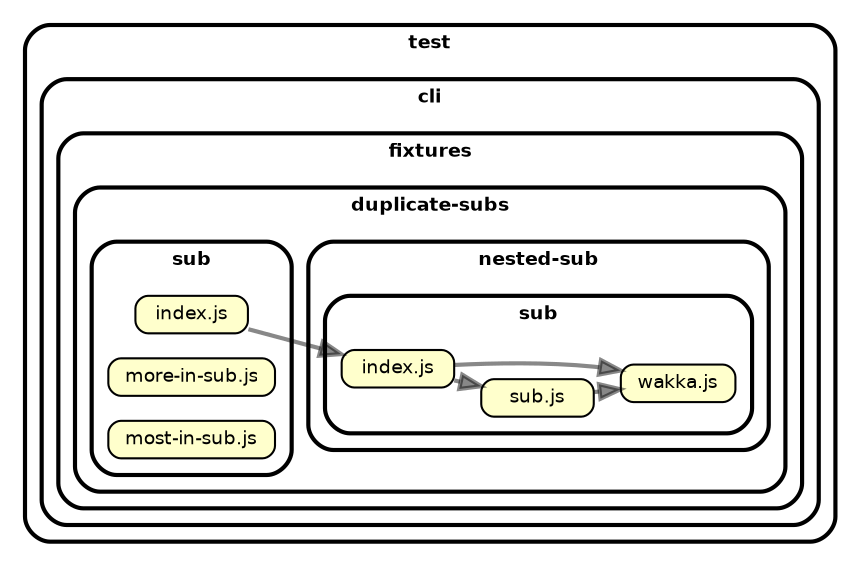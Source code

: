 strict digraph "dependency-cruiser output"{
    ordering=out
    rankdir=LR
    splines=true
    overlap=false
    nodesep=0.16
    ranksep=0.18
    fontname="Helvetica-bold"
    fontsize=9
    style="rounded,bold,filled"
    fillcolor="#ffffff"
    compound=true
    node [shape=box style="rounded, filled" fillcolor="#ffffcc" height=0.2 fontname=Helvetica fontsize=9]
    edge [color="#00000077" penwidth=2.0 arrowhead=normal fontname=Helvetica fontsize=9]

    subgraph "cluster_test" {label="test" subgraph "cluster_test/cli" {label="cli" subgraph "cluster_test/cli/fixtures" {label="fixtures" subgraph "cluster_test/cli/fixtures/duplicate-subs" {label="duplicate-subs" subgraph "cluster_test/cli/fixtures/duplicate-subs/nested-sub" {label="nested-sub" subgraph "cluster_test/cli/fixtures/duplicate-subs/nested-sub/sub" {label="sub" "test/cli/fixtures/duplicate-subs/nested-sub/sub/index.js" [label="index.js" URL="test/cli/fixtures/duplicate-subs/nested-sub/sub/index.js"] } } } } } }
    subgraph "cluster_test" {label="test" subgraph "cluster_test/cli" {label="cli" subgraph "cluster_test/cli/fixtures" {label="fixtures" subgraph "cluster_test/cli/fixtures/duplicate-subs" {label="duplicate-subs" subgraph "cluster_test/cli/fixtures/duplicate-subs/nested-sub" {label="nested-sub" subgraph "cluster_test/cli/fixtures/duplicate-subs/nested-sub/sub" {label="sub" "test/cli/fixtures/duplicate-subs/nested-sub/sub/sub.js" [label="sub.js" URL="test/cli/fixtures/duplicate-subs/nested-sub/sub/sub.js"] } } } } } }
    subgraph "cluster_test" {label="test" subgraph "cluster_test/cli" {label="cli" subgraph "cluster_test/cli/fixtures" {label="fixtures" subgraph "cluster_test/cli/fixtures/duplicate-subs" {label="duplicate-subs" subgraph "cluster_test/cli/fixtures/duplicate-subs/nested-sub" {label="nested-sub" subgraph "cluster_test/cli/fixtures/duplicate-subs/nested-sub/sub" {label="sub" "test/cli/fixtures/duplicate-subs/nested-sub/sub/wakka.js" [label="wakka.js" URL="test/cli/fixtures/duplicate-subs/nested-sub/sub/wakka.js"] } } } } } }
    subgraph "cluster_test" {label="test" subgraph "cluster_test/cli" {label="cli" subgraph "cluster_test/cli/fixtures" {label="fixtures" subgraph "cluster_test/cli/fixtures/duplicate-subs" {label="duplicate-subs" subgraph "cluster_test/cli/fixtures/duplicate-subs/sub" {label="sub" "test/cli/fixtures/duplicate-subs/sub/index.js" [label="index.js" URL="test/cli/fixtures/duplicate-subs/sub/index.js"] } } } } }
    subgraph "cluster_test" {label="test" subgraph "cluster_test/cli" {label="cli" subgraph "cluster_test/cli/fixtures" {label="fixtures" subgraph "cluster_test/cli/fixtures/duplicate-subs" {label="duplicate-subs" subgraph "cluster_test/cli/fixtures/duplicate-subs/sub" {label="sub" "test/cli/fixtures/duplicate-subs/sub/more-in-sub.js" [label="more-in-sub.js" URL="test/cli/fixtures/duplicate-subs/sub/more-in-sub.js"] } } } } }
    subgraph "cluster_test" {label="test" subgraph "cluster_test/cli" {label="cli" subgraph "cluster_test/cli/fixtures" {label="fixtures" subgraph "cluster_test/cli/fixtures/duplicate-subs" {label="duplicate-subs" subgraph "cluster_test/cli/fixtures/duplicate-subs/sub" {label="sub" "test/cli/fixtures/duplicate-subs/sub/most-in-sub.js" [label="most-in-sub.js" URL="test/cli/fixtures/duplicate-subs/sub/most-in-sub.js"] } } } } }

    "test/cli/fixtures/duplicate-subs/nested-sub/sub/index.js" -> "test/cli/fixtures/duplicate-subs/nested-sub/sub/sub.js"
    "test/cli/fixtures/duplicate-subs/nested-sub/sub/index.js" -> "test/cli/fixtures/duplicate-subs/nested-sub/sub/wakka.js"
    "test/cli/fixtures/duplicate-subs/nested-sub/sub/sub.js" -> "test/cli/fixtures/duplicate-subs/nested-sub/sub/wakka.js"
    "test/cli/fixtures/duplicate-subs/sub/index.js" -> "test/cli/fixtures/duplicate-subs/nested-sub/sub/index.js"
}
